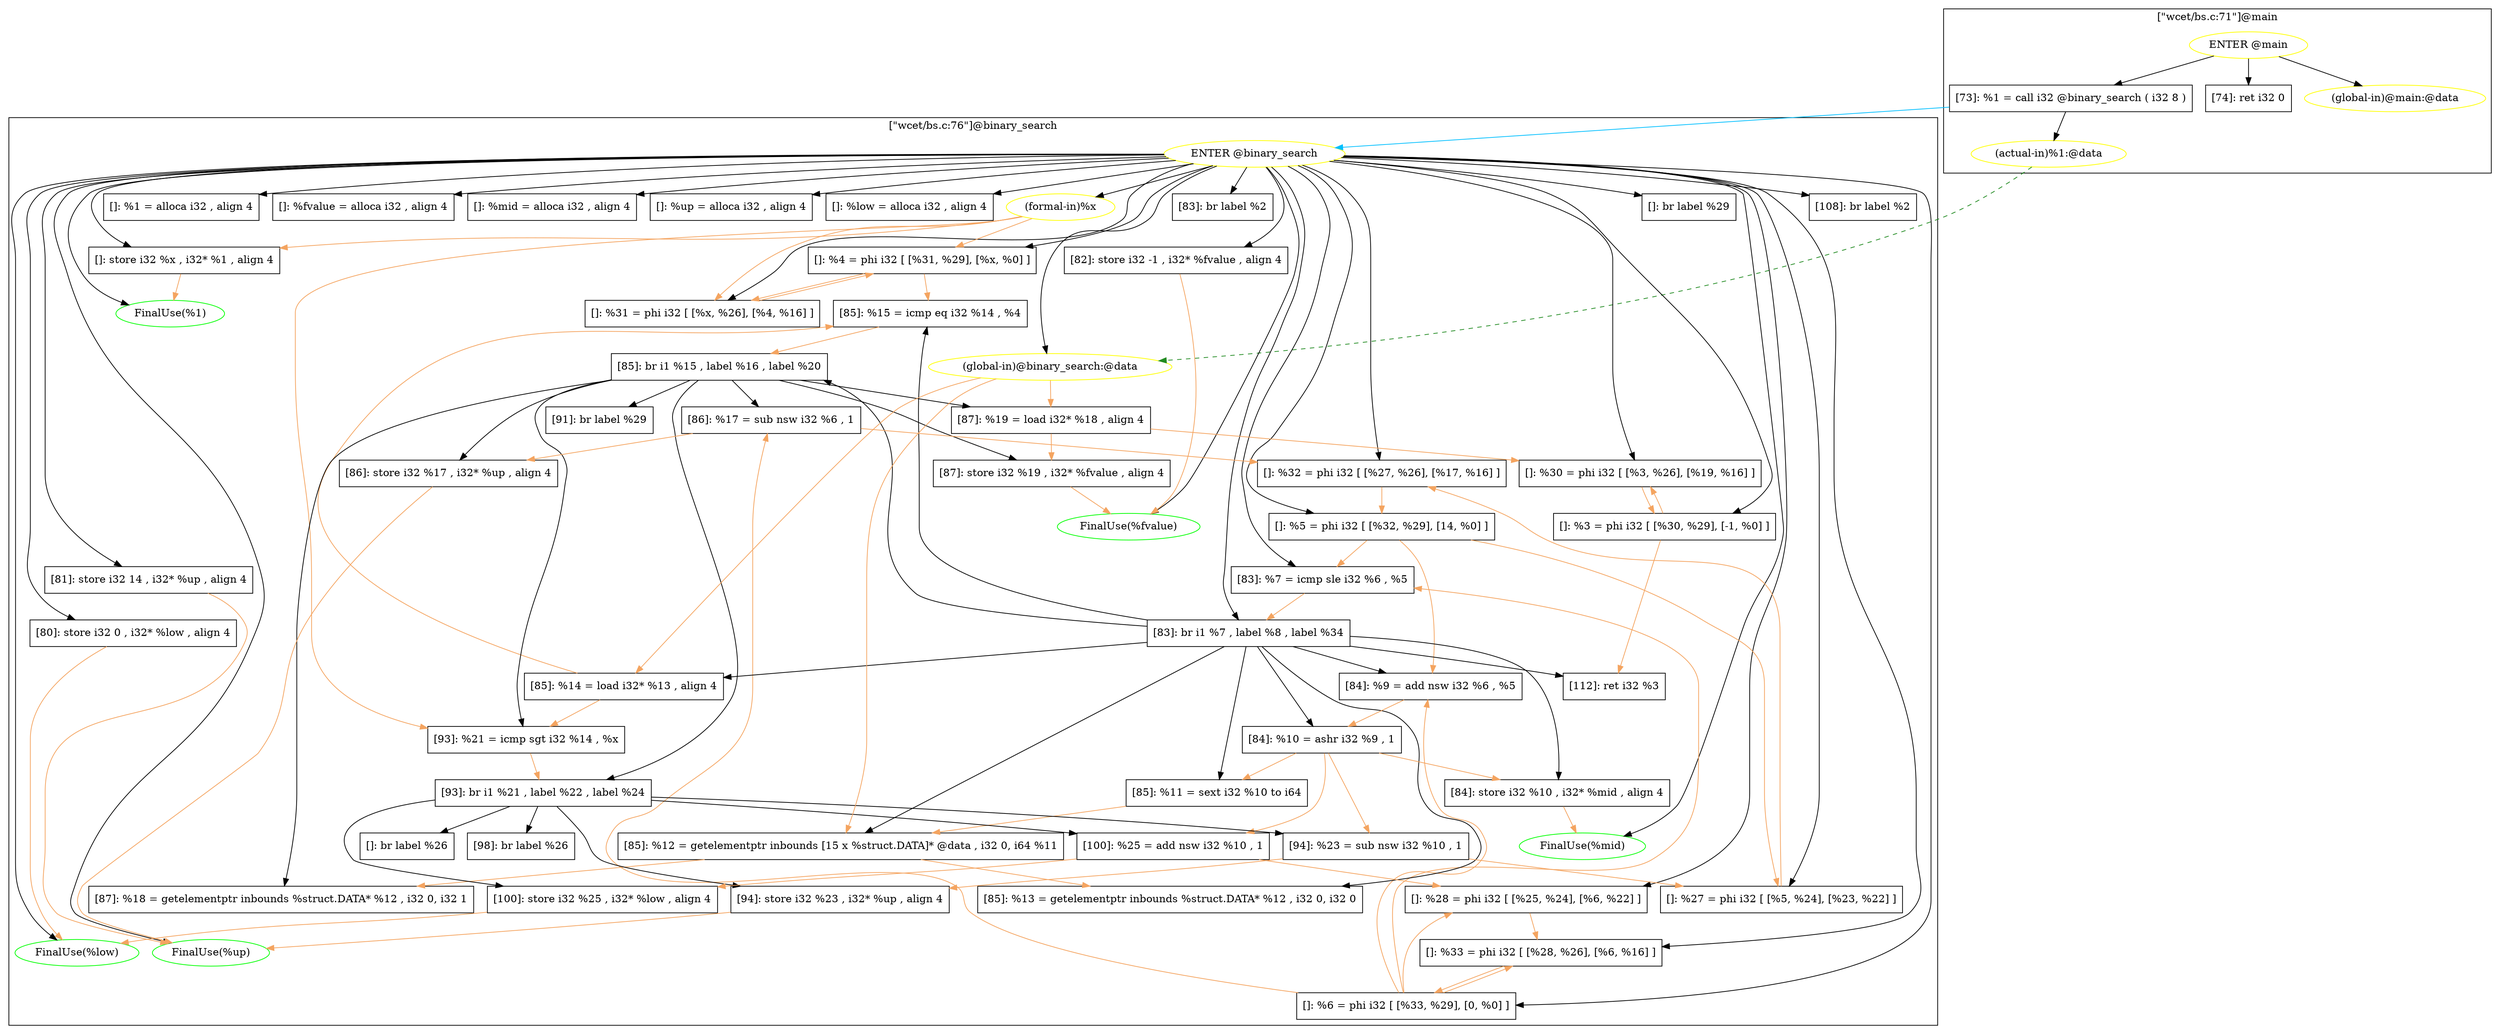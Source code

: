 digraph {
    subgraph cluster_47 {
        graph [label="[\"wcet/bs.c:71\"]@main"];
        47 [label="ENTER @main"
           ,color=yellow];
        49 [label="[73]: %1 = call i32 @binary_search ( i32 8 )"
           ,shape=box];
        50 [label="[74]: ret i32 0"
           ,shape=box];
        768614336404564601 [label="(actual-in)%1:@data"
                           ,color=yellow];
        4611686018427387856 [label="(global-in)@main:@data"
                            ,color=yellow];
    }
    subgraph cluster_52 {
        graph [label="[\"wcet/bs.c:76\"]@binary_search"];
        -4611686018427387848 [label="FinalUse(%1)"
                             ,color=green];
        -4611686018427387847 [label="FinalUse(%fvalue)"
                             ,color=green];
        -4611686018427387846 [label="FinalUse(%mid)"
                             ,color=green];
        -4611686018427387845 [label="FinalUse(%up)"
                             ,color=green];
        -4611686018427387844 [label="FinalUse(%low)"
                             ,color=green];
        52 [label="ENTER @binary_search"
           ,color=yellow];
        53 [label="(formal-in)%x"
           ,color=yellow];
        55 [label="[]: %1 = alloca i32 , align 4"
           ,shape=box];
        56 [label="[]: %fvalue = alloca i32 , align 4"
           ,shape=box];
        57 [label="[]: %mid = alloca i32 , align 4"
           ,shape=box];
        58 [label="[]: %up = alloca i32 , align 4"
           ,shape=box];
        59 [label="[]: %low = alloca i32 , align 4"
           ,shape=box];
        60 [label="[]: store i32 %x , i32* %1 , align 4"
           ,shape=box];
        61 [label="[80]: store i32 0 , i32* %low , align 4"
           ,shape=box];
        62 [label="[81]: store i32 14 , i32* %up , align 4"
           ,shape=box];
        64 [label="[82]: store i32 -1 , i32* %fvalue , align 4"
           ,shape=box];
        65 [label="[83]: br label %2"
           ,shape=box];
        67 [label="[]: %3 = phi i32 [ [%30, %29], [-1, %0] ]"
           ,shape=box];
        68 [label="[]: %4 = phi i32 [ [%31, %29], [%x, %0] ]"
           ,shape=box];
        69 [label="[]: %5 = phi i32 [ [%32, %29], [14, %0] ]"
           ,shape=box];
        70 [label="[]: %6 = phi i32 [ [%33, %29], [0, %0] ]"
           ,shape=box];
        71 [label="[83]: %7 = icmp sle i32 %6 , %5"
           ,shape=box];
        72 [label="[83]: br i1 %7 , label %8 , label %34"
           ,shape=box];
        74 [label="[84]: %9 = add nsw i32 %6 , %5"
           ,shape=box];
        75 [label="[84]: %10 = ashr i32 %9 , 1"
           ,shape=box];
        76 [label="[84]: store i32 %10 , i32* %mid , align 4"
           ,shape=box];
        77 [label="[85]: %11 = sext i32 %10 to i64"
           ,shape=box];
        78 [label="[85]: %12 = getelementptr inbounds [15 x %struct.DATA]* @data , i32 0, i64 %11"
           ,shape=box];
        79 [label="[85]: %13 = getelementptr inbounds %struct.DATA* %12 , i32 0, i32 0"
           ,shape=box];
        80 [label="[85]: %14 = load i32* %13 , align 4"
           ,shape=box];
        81 [label="[85]: %15 = icmp eq i32 %14 , %4"
           ,shape=box];
        82 [label="[85]: br i1 %15 , label %16 , label %20"
           ,shape=box];
        84 [label="[86]: %17 = sub nsw i32 %6 , 1"
           ,shape=box];
        85 [label="[86]: store i32 %17 , i32* %up , align 4"
           ,shape=box];
        86 [label="[87]: %18 = getelementptr inbounds %struct.DATA* %12 , i32 0, i32 1"
           ,shape=box];
        87 [label="[87]: %19 = load i32* %18 , align 4"
           ,shape=box];
        88 [label="[87]: store i32 %19 , i32* %fvalue , align 4"
           ,shape=box];
        89 [label="[91]: br label %29"
           ,shape=box];
        91 [label="[93]: %21 = icmp sgt i32 %14 , %x"
           ,shape=box];
        92 [label="[93]: br i1 %21 , label %22 , label %24"
           ,shape=box];
        94 [label="[94]: %23 = sub nsw i32 %10 , 1"
           ,shape=box];
        95 [label="[94]: store i32 %23 , i32* %up , align 4"
           ,shape=box];
        96 [label="[98]: br label %26"
           ,shape=box];
        98 [label="[100]: %25 = add nsw i32 %10 , 1"
           ,shape=box];
        99 [label="[100]: store i32 %25 , i32* %low , align 4"
           ,shape=box];
        100 [label="[]: br label %26"
            ,shape=box];
        102 [label="[]: %27 = phi i32 [ [%5, %24], [%23, %22] ]"
            ,shape=box];
        103 [label="[]: %28 = phi i32 [ [%25, %24], [%6, %22] ]"
            ,shape=box];
        104 [label="[]: br label %29"
            ,shape=box];
        106 [label="[]: %30 = phi i32 [ [%3, %26], [%19, %16] ]"
            ,shape=box];
        107 [label="[]: %31 = phi i32 [ [%x, %26], [%4, %16] ]"
            ,shape=box];
        108 [label="[]: %32 = phi i32 [ [%27, %26], [%17, %16] ]"
            ,shape=box];
        109 [label="[]: %33 = phi i32 [ [%28, %26], [%6, %16] ]"
            ,shape=box];
        110 [label="[108]: br label %2"
            ,shape=box];
        112 [label="[112]: ret i32 %3"
            ,shape=box];
        4611686018427387851 [label="(global-in)@binary_search:@data"
                            ,color=yellow];
    }
    47 -> 49 [color=black];
    47 -> 50 [color=black];
    47 -> 4611686018427387856 [color=black];
    49 -> 52 [color=deepskyblue];
    49 -> 768614336404564601 [color=black];
    52 -> -4611686018427387848 [color=black];
    52 -> -4611686018427387847 [color=black];
    52 -> -4611686018427387846 [color=black];
    52 -> -4611686018427387845 [color=black];
    52 -> -4611686018427387844 [color=black];
    52 -> 53 [color=black];
    52 -> 55 [color=black];
    52 -> 56 [color=black];
    52 -> 57 [color=black];
    52 -> 58 [color=black];
    52 -> 59 [color=black];
    52 -> 60 [color=black];
    52 -> 61 [color=black];
    52 -> 62 [color=black];
    52 -> 64 [color=black];
    52 -> 65 [color=black];
    52 -> 67 [color=black];
    52 -> 68 [color=black];
    52 -> 69 [color=black];
    52 -> 70 [color=black];
    52 -> 71 [color=black];
    52 -> 72 [color=black];
    52 -> 102 [color=black];
    52 -> 103 [color=black];
    52 -> 104 [color=black];
    52 -> 106 [color=black];
    52 -> 107 [color=black];
    52 -> 108 [color=black];
    52 -> 109 [color=black];
    52 -> 110 [color=black];
    52 -> 4611686018427387851 [color=black];
    53 -> 60 [color=sandybrown];
    53 -> 68 [color=sandybrown];
    53 -> 91 [color=sandybrown];
    53 -> 107 [color=sandybrown];
    60 -> -4611686018427387848 [color=sandybrown];
    61 -> -4611686018427387844 [color=sandybrown];
    62 -> -4611686018427387845 [color=sandybrown];
    64 -> -4611686018427387847 [color=sandybrown];
    67 -> 106 [color=sandybrown];
    67 -> 112 [color=sandybrown];
    68 -> 81 [color=sandybrown];
    68 -> 107 [color=sandybrown];
    69 -> 71 [color=sandybrown];
    69 -> 74 [color=sandybrown];
    69 -> 102 [color=sandybrown];
    70 -> 71 [color=sandybrown];
    70 -> 74 [color=sandybrown];
    70 -> 84 [color=sandybrown];
    70 -> 103 [color=sandybrown];
    70 -> 109 [color=sandybrown];
    71 -> 72 [color=sandybrown];
    72 -> 74 [color=black];
    72 -> 75 [color=black];
    72 -> 76 [color=black];
    72 -> 77 [color=black];
    72 -> 78 [color=black];
    72 -> 79 [color=black];
    72 -> 80 [color=black];
    72 -> 81 [color=black];
    72 -> 82 [color=black];
    72 -> 112 [color=black];
    74 -> 75 [color=sandybrown];
    75 -> 76 [color=sandybrown];
    75 -> 77 [color=sandybrown];
    75 -> 94 [color=sandybrown];
    75 -> 98 [color=sandybrown];
    76 -> -4611686018427387846 [color=sandybrown];
    77 -> 78 [color=sandybrown];
    78 -> 79 [color=sandybrown];
    78 -> 86 [color=sandybrown];
    80 -> 81 [color=sandybrown];
    80 -> 91 [color=sandybrown];
    81 -> 82 [color=sandybrown];
    82 -> 84 [color=black];
    82 -> 85 [color=black];
    82 -> 86 [color=black];
    82 -> 87 [color=black];
    82 -> 88 [color=black];
    82 -> 89 [color=black];
    82 -> 91 [color=black];
    82 -> 92 [color=black];
    84 -> 85 [color=sandybrown];
    84 -> 108 [color=sandybrown];
    85 -> -4611686018427387845 [color=sandybrown];
    87 -> 88 [color=sandybrown];
    87 -> 106 [color=sandybrown];
    88 -> -4611686018427387847 [color=sandybrown];
    91 -> 92 [color=sandybrown];
    92 -> 94 [color=black];
    92 -> 95 [color=black];
    92 -> 96 [color=black];
    92 -> 98 [color=black];
    92 -> 99 [color=black];
    92 -> 100 [color=black];
    94 -> 95 [color=sandybrown];
    94 -> 102 [color=sandybrown];
    95 -> -4611686018427387845 [color=sandybrown];
    98 -> 99 [color=sandybrown];
    98 -> 103 [color=sandybrown];
    99 -> -4611686018427387844 [color=sandybrown];
    102 -> 108 [color=sandybrown];
    103 -> 109 [color=sandybrown];
    106 -> 67 [color=sandybrown];
    107 -> 68 [color=sandybrown];
    108 -> 69 [color=sandybrown];
    109 -> 70 [color=sandybrown];
    768614336404564601 -> 4611686018427387851 [style=dashed
                                              ,color=forestgreen];
    4611686018427387851 -> 78 [color=sandybrown];
    4611686018427387851 -> 80 [color=sandybrown];
    4611686018427387851 -> 87 [color=sandybrown];
}